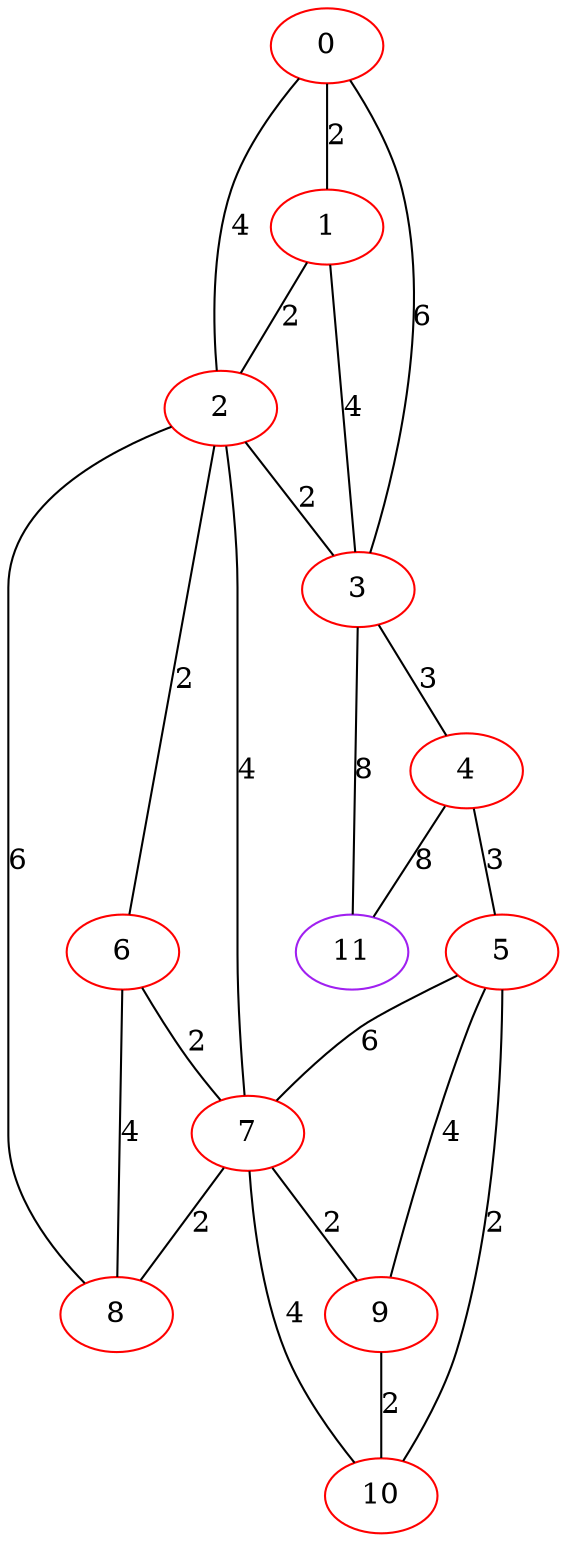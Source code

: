 graph "" {
0 [color=red, weight=1];
1 [color=red, weight=1];
2 [color=red, weight=1];
3 [color=red, weight=1];
4 [color=red, weight=1];
5 [color=red, weight=1];
6 [color=red, weight=1];
7 [color=red, weight=1];
8 [color=red, weight=1];
9 [color=red, weight=1];
10 [color=red, weight=1];
11 [color=purple, weight=4];
0 -- 1  [key=0, label=2];
0 -- 2  [key=0, label=4];
0 -- 3  [key=0, label=6];
1 -- 2  [key=0, label=2];
1 -- 3  [key=0, label=4];
2 -- 3  [key=0, label=2];
2 -- 6  [key=0, label=2];
2 -- 7  [key=0, label=4];
2 -- 8  [key=0, label=6];
3 -- 11  [key=0, label=8];
3 -- 4  [key=0, label=3];
4 -- 11  [key=0, label=8];
4 -- 5  [key=0, label=3];
5 -- 9  [key=0, label=4];
5 -- 10  [key=0, label=2];
5 -- 7  [key=0, label=6];
6 -- 8  [key=0, label=4];
6 -- 7  [key=0, label=2];
7 -- 8  [key=0, label=2];
7 -- 9  [key=0, label=2];
7 -- 10  [key=0, label=4];
9 -- 10  [key=0, label=2];
}
